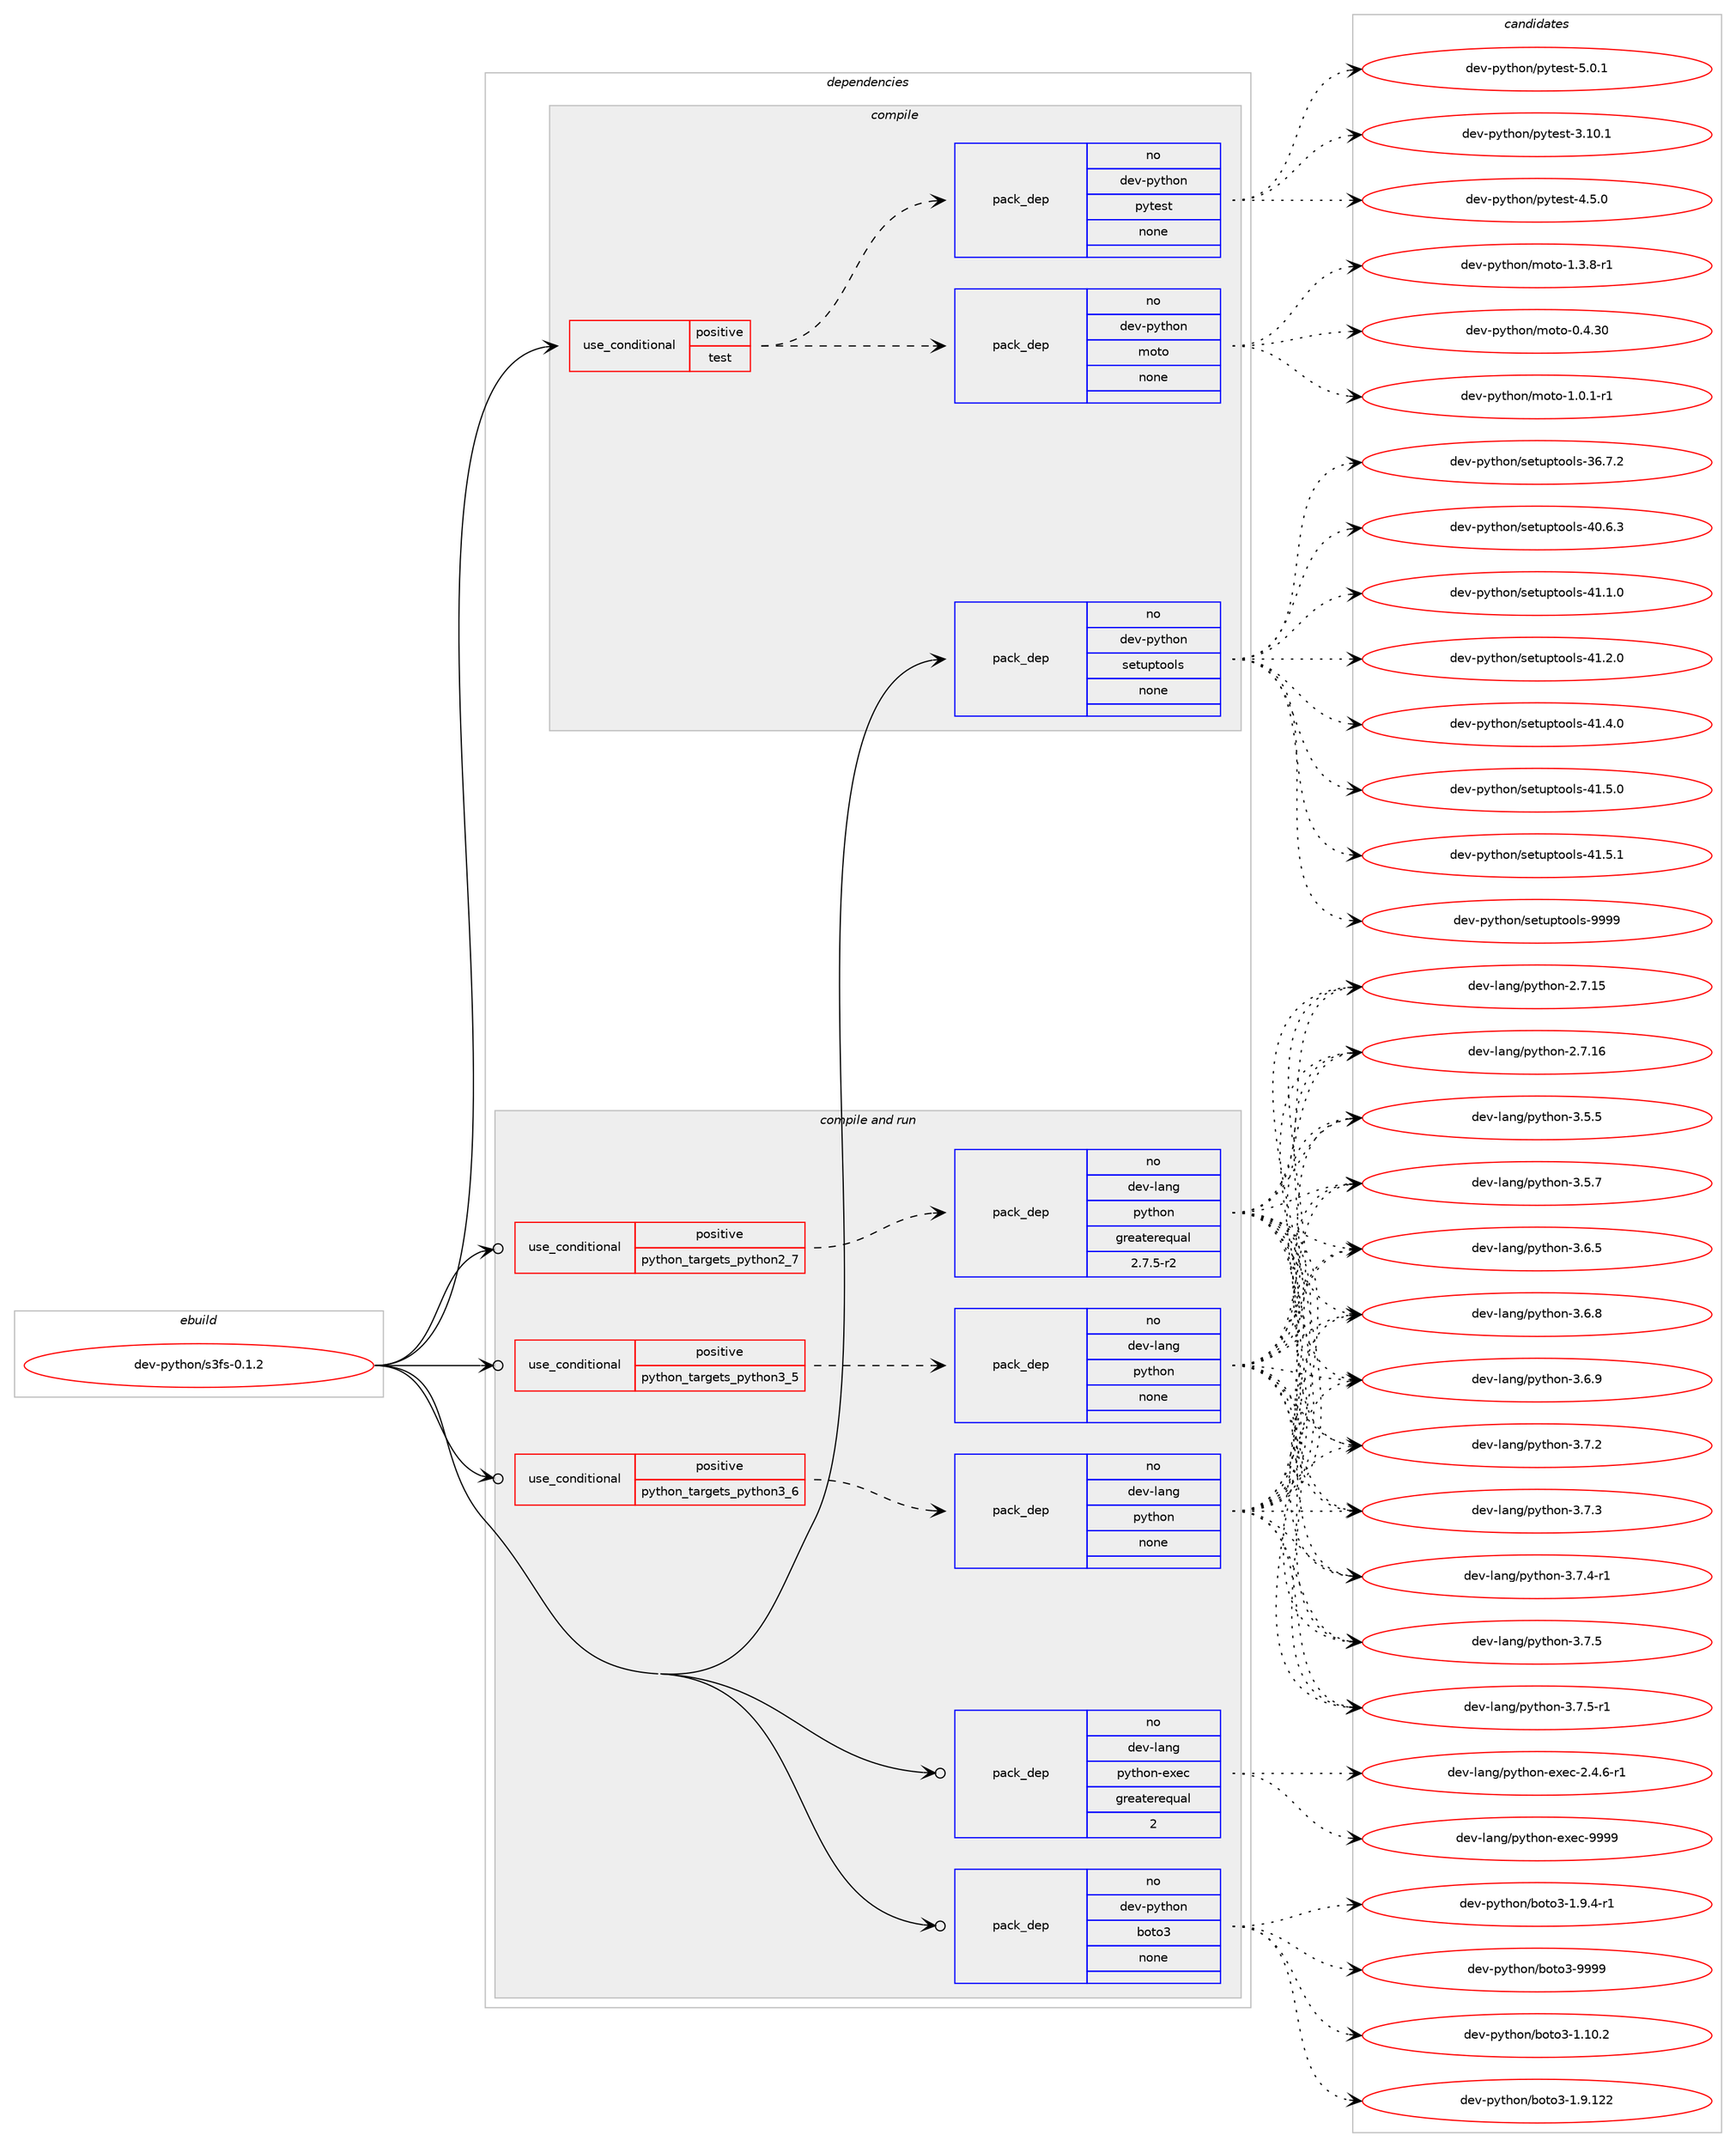digraph prolog {

# *************
# Graph options
# *************

newrank=true;
concentrate=true;
compound=true;
graph [rankdir=LR,fontname=Helvetica,fontsize=10,ranksep=1.5];#, ranksep=2.5, nodesep=0.2];
edge  [arrowhead=vee];
node  [fontname=Helvetica,fontsize=10];

# **********
# The ebuild
# **********

subgraph cluster_leftcol {
color=gray;
rank=same;
label=<<i>ebuild</i>>;
id [label="dev-python/s3fs-0.1.2", color=red, width=4, href="../dev-python/s3fs-0.1.2.svg"];
}

# ****************
# The dependencies
# ****************

subgraph cluster_midcol {
color=gray;
label=<<i>dependencies</i>>;
subgraph cluster_compile {
fillcolor="#eeeeee";
style=filled;
label=<<i>compile</i>>;
subgraph cond148980 {
dependency636206 [label=<<TABLE BORDER="0" CELLBORDER="1" CELLSPACING="0" CELLPADDING="4"><TR><TD ROWSPAN="3" CELLPADDING="10">use_conditional</TD></TR><TR><TD>positive</TD></TR><TR><TD>test</TD></TR></TABLE>>, shape=none, color=red];
subgraph pack475345 {
dependency636207 [label=<<TABLE BORDER="0" CELLBORDER="1" CELLSPACING="0" CELLPADDING="4" WIDTH="220"><TR><TD ROWSPAN="6" CELLPADDING="30">pack_dep</TD></TR><TR><TD WIDTH="110">no</TD></TR><TR><TD>dev-python</TD></TR><TR><TD>moto</TD></TR><TR><TD>none</TD></TR><TR><TD></TD></TR></TABLE>>, shape=none, color=blue];
}
dependency636206:e -> dependency636207:w [weight=20,style="dashed",arrowhead="vee"];
subgraph pack475346 {
dependency636208 [label=<<TABLE BORDER="0" CELLBORDER="1" CELLSPACING="0" CELLPADDING="4" WIDTH="220"><TR><TD ROWSPAN="6" CELLPADDING="30">pack_dep</TD></TR><TR><TD WIDTH="110">no</TD></TR><TR><TD>dev-python</TD></TR><TR><TD>pytest</TD></TR><TR><TD>none</TD></TR><TR><TD></TD></TR></TABLE>>, shape=none, color=blue];
}
dependency636206:e -> dependency636208:w [weight=20,style="dashed",arrowhead="vee"];
}
id:e -> dependency636206:w [weight=20,style="solid",arrowhead="vee"];
subgraph pack475347 {
dependency636209 [label=<<TABLE BORDER="0" CELLBORDER="1" CELLSPACING="0" CELLPADDING="4" WIDTH="220"><TR><TD ROWSPAN="6" CELLPADDING="30">pack_dep</TD></TR><TR><TD WIDTH="110">no</TD></TR><TR><TD>dev-python</TD></TR><TR><TD>setuptools</TD></TR><TR><TD>none</TD></TR><TR><TD></TD></TR></TABLE>>, shape=none, color=blue];
}
id:e -> dependency636209:w [weight=20,style="solid",arrowhead="vee"];
}
subgraph cluster_compileandrun {
fillcolor="#eeeeee";
style=filled;
label=<<i>compile and run</i>>;
subgraph cond148981 {
dependency636210 [label=<<TABLE BORDER="0" CELLBORDER="1" CELLSPACING="0" CELLPADDING="4"><TR><TD ROWSPAN="3" CELLPADDING="10">use_conditional</TD></TR><TR><TD>positive</TD></TR><TR><TD>python_targets_python2_7</TD></TR></TABLE>>, shape=none, color=red];
subgraph pack475348 {
dependency636211 [label=<<TABLE BORDER="0" CELLBORDER="1" CELLSPACING="0" CELLPADDING="4" WIDTH="220"><TR><TD ROWSPAN="6" CELLPADDING="30">pack_dep</TD></TR><TR><TD WIDTH="110">no</TD></TR><TR><TD>dev-lang</TD></TR><TR><TD>python</TD></TR><TR><TD>greaterequal</TD></TR><TR><TD>2.7.5-r2</TD></TR></TABLE>>, shape=none, color=blue];
}
dependency636210:e -> dependency636211:w [weight=20,style="dashed",arrowhead="vee"];
}
id:e -> dependency636210:w [weight=20,style="solid",arrowhead="odotvee"];
subgraph cond148982 {
dependency636212 [label=<<TABLE BORDER="0" CELLBORDER="1" CELLSPACING="0" CELLPADDING="4"><TR><TD ROWSPAN="3" CELLPADDING="10">use_conditional</TD></TR><TR><TD>positive</TD></TR><TR><TD>python_targets_python3_5</TD></TR></TABLE>>, shape=none, color=red];
subgraph pack475349 {
dependency636213 [label=<<TABLE BORDER="0" CELLBORDER="1" CELLSPACING="0" CELLPADDING="4" WIDTH="220"><TR><TD ROWSPAN="6" CELLPADDING="30">pack_dep</TD></TR><TR><TD WIDTH="110">no</TD></TR><TR><TD>dev-lang</TD></TR><TR><TD>python</TD></TR><TR><TD>none</TD></TR><TR><TD></TD></TR></TABLE>>, shape=none, color=blue];
}
dependency636212:e -> dependency636213:w [weight=20,style="dashed",arrowhead="vee"];
}
id:e -> dependency636212:w [weight=20,style="solid",arrowhead="odotvee"];
subgraph cond148983 {
dependency636214 [label=<<TABLE BORDER="0" CELLBORDER="1" CELLSPACING="0" CELLPADDING="4"><TR><TD ROWSPAN="3" CELLPADDING="10">use_conditional</TD></TR><TR><TD>positive</TD></TR><TR><TD>python_targets_python3_6</TD></TR></TABLE>>, shape=none, color=red];
subgraph pack475350 {
dependency636215 [label=<<TABLE BORDER="0" CELLBORDER="1" CELLSPACING="0" CELLPADDING="4" WIDTH="220"><TR><TD ROWSPAN="6" CELLPADDING="30">pack_dep</TD></TR><TR><TD WIDTH="110">no</TD></TR><TR><TD>dev-lang</TD></TR><TR><TD>python</TD></TR><TR><TD>none</TD></TR><TR><TD></TD></TR></TABLE>>, shape=none, color=blue];
}
dependency636214:e -> dependency636215:w [weight=20,style="dashed",arrowhead="vee"];
}
id:e -> dependency636214:w [weight=20,style="solid",arrowhead="odotvee"];
subgraph pack475351 {
dependency636216 [label=<<TABLE BORDER="0" CELLBORDER="1" CELLSPACING="0" CELLPADDING="4" WIDTH="220"><TR><TD ROWSPAN="6" CELLPADDING="30">pack_dep</TD></TR><TR><TD WIDTH="110">no</TD></TR><TR><TD>dev-lang</TD></TR><TR><TD>python-exec</TD></TR><TR><TD>greaterequal</TD></TR><TR><TD>2</TD></TR></TABLE>>, shape=none, color=blue];
}
id:e -> dependency636216:w [weight=20,style="solid",arrowhead="odotvee"];
subgraph pack475352 {
dependency636217 [label=<<TABLE BORDER="0" CELLBORDER="1" CELLSPACING="0" CELLPADDING="4" WIDTH="220"><TR><TD ROWSPAN="6" CELLPADDING="30">pack_dep</TD></TR><TR><TD WIDTH="110">no</TD></TR><TR><TD>dev-python</TD></TR><TR><TD>boto3</TD></TR><TR><TD>none</TD></TR><TR><TD></TD></TR></TABLE>>, shape=none, color=blue];
}
id:e -> dependency636217:w [weight=20,style="solid",arrowhead="odotvee"];
}
subgraph cluster_run {
fillcolor="#eeeeee";
style=filled;
label=<<i>run</i>>;
}
}

# **************
# The candidates
# **************

subgraph cluster_choices {
rank=same;
color=gray;
label=<<i>candidates</i>>;

subgraph choice475345 {
color=black;
nodesep=1;
choice100101118451121211161041111104710911111611145484652465148 [label="dev-python/moto-0.4.30", color=red, width=4,href="../dev-python/moto-0.4.30.svg"];
choice10010111845112121116104111110471091111161114549464846494511449 [label="dev-python/moto-1.0.1-r1", color=red, width=4,href="../dev-python/moto-1.0.1-r1.svg"];
choice10010111845112121116104111110471091111161114549465146564511449 [label="dev-python/moto-1.3.8-r1", color=red, width=4,href="../dev-python/moto-1.3.8-r1.svg"];
dependency636207:e -> choice100101118451121211161041111104710911111611145484652465148:w [style=dotted,weight="100"];
dependency636207:e -> choice10010111845112121116104111110471091111161114549464846494511449:w [style=dotted,weight="100"];
dependency636207:e -> choice10010111845112121116104111110471091111161114549465146564511449:w [style=dotted,weight="100"];
}
subgraph choice475346 {
color=black;
nodesep=1;
choice100101118451121211161041111104711212111610111511645514649484649 [label="dev-python/pytest-3.10.1", color=red, width=4,href="../dev-python/pytest-3.10.1.svg"];
choice1001011184511212111610411111047112121116101115116455246534648 [label="dev-python/pytest-4.5.0", color=red, width=4,href="../dev-python/pytest-4.5.0.svg"];
choice1001011184511212111610411111047112121116101115116455346484649 [label="dev-python/pytest-5.0.1", color=red, width=4,href="../dev-python/pytest-5.0.1.svg"];
dependency636208:e -> choice100101118451121211161041111104711212111610111511645514649484649:w [style=dotted,weight="100"];
dependency636208:e -> choice1001011184511212111610411111047112121116101115116455246534648:w [style=dotted,weight="100"];
dependency636208:e -> choice1001011184511212111610411111047112121116101115116455346484649:w [style=dotted,weight="100"];
}
subgraph choice475347 {
color=black;
nodesep=1;
choice100101118451121211161041111104711510111611711211611111110811545515446554650 [label="dev-python/setuptools-36.7.2", color=red, width=4,href="../dev-python/setuptools-36.7.2.svg"];
choice100101118451121211161041111104711510111611711211611111110811545524846544651 [label="dev-python/setuptools-40.6.3", color=red, width=4,href="../dev-python/setuptools-40.6.3.svg"];
choice100101118451121211161041111104711510111611711211611111110811545524946494648 [label="dev-python/setuptools-41.1.0", color=red, width=4,href="../dev-python/setuptools-41.1.0.svg"];
choice100101118451121211161041111104711510111611711211611111110811545524946504648 [label="dev-python/setuptools-41.2.0", color=red, width=4,href="../dev-python/setuptools-41.2.0.svg"];
choice100101118451121211161041111104711510111611711211611111110811545524946524648 [label="dev-python/setuptools-41.4.0", color=red, width=4,href="../dev-python/setuptools-41.4.0.svg"];
choice100101118451121211161041111104711510111611711211611111110811545524946534648 [label="dev-python/setuptools-41.5.0", color=red, width=4,href="../dev-python/setuptools-41.5.0.svg"];
choice100101118451121211161041111104711510111611711211611111110811545524946534649 [label="dev-python/setuptools-41.5.1", color=red, width=4,href="../dev-python/setuptools-41.5.1.svg"];
choice10010111845112121116104111110471151011161171121161111111081154557575757 [label="dev-python/setuptools-9999", color=red, width=4,href="../dev-python/setuptools-9999.svg"];
dependency636209:e -> choice100101118451121211161041111104711510111611711211611111110811545515446554650:w [style=dotted,weight="100"];
dependency636209:e -> choice100101118451121211161041111104711510111611711211611111110811545524846544651:w [style=dotted,weight="100"];
dependency636209:e -> choice100101118451121211161041111104711510111611711211611111110811545524946494648:w [style=dotted,weight="100"];
dependency636209:e -> choice100101118451121211161041111104711510111611711211611111110811545524946504648:w [style=dotted,weight="100"];
dependency636209:e -> choice100101118451121211161041111104711510111611711211611111110811545524946524648:w [style=dotted,weight="100"];
dependency636209:e -> choice100101118451121211161041111104711510111611711211611111110811545524946534648:w [style=dotted,weight="100"];
dependency636209:e -> choice100101118451121211161041111104711510111611711211611111110811545524946534649:w [style=dotted,weight="100"];
dependency636209:e -> choice10010111845112121116104111110471151011161171121161111111081154557575757:w [style=dotted,weight="100"];
}
subgraph choice475348 {
color=black;
nodesep=1;
choice10010111845108971101034711212111610411111045504655464953 [label="dev-lang/python-2.7.15", color=red, width=4,href="../dev-lang/python-2.7.15.svg"];
choice10010111845108971101034711212111610411111045504655464954 [label="dev-lang/python-2.7.16", color=red, width=4,href="../dev-lang/python-2.7.16.svg"];
choice100101118451089711010347112121116104111110455146534653 [label="dev-lang/python-3.5.5", color=red, width=4,href="../dev-lang/python-3.5.5.svg"];
choice100101118451089711010347112121116104111110455146534655 [label="dev-lang/python-3.5.7", color=red, width=4,href="../dev-lang/python-3.5.7.svg"];
choice100101118451089711010347112121116104111110455146544653 [label="dev-lang/python-3.6.5", color=red, width=4,href="../dev-lang/python-3.6.5.svg"];
choice100101118451089711010347112121116104111110455146544656 [label="dev-lang/python-3.6.8", color=red, width=4,href="../dev-lang/python-3.6.8.svg"];
choice100101118451089711010347112121116104111110455146544657 [label="dev-lang/python-3.6.9", color=red, width=4,href="../dev-lang/python-3.6.9.svg"];
choice100101118451089711010347112121116104111110455146554650 [label="dev-lang/python-3.7.2", color=red, width=4,href="../dev-lang/python-3.7.2.svg"];
choice100101118451089711010347112121116104111110455146554651 [label="dev-lang/python-3.7.3", color=red, width=4,href="../dev-lang/python-3.7.3.svg"];
choice1001011184510897110103471121211161041111104551465546524511449 [label="dev-lang/python-3.7.4-r1", color=red, width=4,href="../dev-lang/python-3.7.4-r1.svg"];
choice100101118451089711010347112121116104111110455146554653 [label="dev-lang/python-3.7.5", color=red, width=4,href="../dev-lang/python-3.7.5.svg"];
choice1001011184510897110103471121211161041111104551465546534511449 [label="dev-lang/python-3.7.5-r1", color=red, width=4,href="../dev-lang/python-3.7.5-r1.svg"];
dependency636211:e -> choice10010111845108971101034711212111610411111045504655464953:w [style=dotted,weight="100"];
dependency636211:e -> choice10010111845108971101034711212111610411111045504655464954:w [style=dotted,weight="100"];
dependency636211:e -> choice100101118451089711010347112121116104111110455146534653:w [style=dotted,weight="100"];
dependency636211:e -> choice100101118451089711010347112121116104111110455146534655:w [style=dotted,weight="100"];
dependency636211:e -> choice100101118451089711010347112121116104111110455146544653:w [style=dotted,weight="100"];
dependency636211:e -> choice100101118451089711010347112121116104111110455146544656:w [style=dotted,weight="100"];
dependency636211:e -> choice100101118451089711010347112121116104111110455146544657:w [style=dotted,weight="100"];
dependency636211:e -> choice100101118451089711010347112121116104111110455146554650:w [style=dotted,weight="100"];
dependency636211:e -> choice100101118451089711010347112121116104111110455146554651:w [style=dotted,weight="100"];
dependency636211:e -> choice1001011184510897110103471121211161041111104551465546524511449:w [style=dotted,weight="100"];
dependency636211:e -> choice100101118451089711010347112121116104111110455146554653:w [style=dotted,weight="100"];
dependency636211:e -> choice1001011184510897110103471121211161041111104551465546534511449:w [style=dotted,weight="100"];
}
subgraph choice475349 {
color=black;
nodesep=1;
choice10010111845108971101034711212111610411111045504655464953 [label="dev-lang/python-2.7.15", color=red, width=4,href="../dev-lang/python-2.7.15.svg"];
choice10010111845108971101034711212111610411111045504655464954 [label="dev-lang/python-2.7.16", color=red, width=4,href="../dev-lang/python-2.7.16.svg"];
choice100101118451089711010347112121116104111110455146534653 [label="dev-lang/python-3.5.5", color=red, width=4,href="../dev-lang/python-3.5.5.svg"];
choice100101118451089711010347112121116104111110455146534655 [label="dev-lang/python-3.5.7", color=red, width=4,href="../dev-lang/python-3.5.7.svg"];
choice100101118451089711010347112121116104111110455146544653 [label="dev-lang/python-3.6.5", color=red, width=4,href="../dev-lang/python-3.6.5.svg"];
choice100101118451089711010347112121116104111110455146544656 [label="dev-lang/python-3.6.8", color=red, width=4,href="../dev-lang/python-3.6.8.svg"];
choice100101118451089711010347112121116104111110455146544657 [label="dev-lang/python-3.6.9", color=red, width=4,href="../dev-lang/python-3.6.9.svg"];
choice100101118451089711010347112121116104111110455146554650 [label="dev-lang/python-3.7.2", color=red, width=4,href="../dev-lang/python-3.7.2.svg"];
choice100101118451089711010347112121116104111110455146554651 [label="dev-lang/python-3.7.3", color=red, width=4,href="../dev-lang/python-3.7.3.svg"];
choice1001011184510897110103471121211161041111104551465546524511449 [label="dev-lang/python-3.7.4-r1", color=red, width=4,href="../dev-lang/python-3.7.4-r1.svg"];
choice100101118451089711010347112121116104111110455146554653 [label="dev-lang/python-3.7.5", color=red, width=4,href="../dev-lang/python-3.7.5.svg"];
choice1001011184510897110103471121211161041111104551465546534511449 [label="dev-lang/python-3.7.5-r1", color=red, width=4,href="../dev-lang/python-3.7.5-r1.svg"];
dependency636213:e -> choice10010111845108971101034711212111610411111045504655464953:w [style=dotted,weight="100"];
dependency636213:e -> choice10010111845108971101034711212111610411111045504655464954:w [style=dotted,weight="100"];
dependency636213:e -> choice100101118451089711010347112121116104111110455146534653:w [style=dotted,weight="100"];
dependency636213:e -> choice100101118451089711010347112121116104111110455146534655:w [style=dotted,weight="100"];
dependency636213:e -> choice100101118451089711010347112121116104111110455146544653:w [style=dotted,weight="100"];
dependency636213:e -> choice100101118451089711010347112121116104111110455146544656:w [style=dotted,weight="100"];
dependency636213:e -> choice100101118451089711010347112121116104111110455146544657:w [style=dotted,weight="100"];
dependency636213:e -> choice100101118451089711010347112121116104111110455146554650:w [style=dotted,weight="100"];
dependency636213:e -> choice100101118451089711010347112121116104111110455146554651:w [style=dotted,weight="100"];
dependency636213:e -> choice1001011184510897110103471121211161041111104551465546524511449:w [style=dotted,weight="100"];
dependency636213:e -> choice100101118451089711010347112121116104111110455146554653:w [style=dotted,weight="100"];
dependency636213:e -> choice1001011184510897110103471121211161041111104551465546534511449:w [style=dotted,weight="100"];
}
subgraph choice475350 {
color=black;
nodesep=1;
choice10010111845108971101034711212111610411111045504655464953 [label="dev-lang/python-2.7.15", color=red, width=4,href="../dev-lang/python-2.7.15.svg"];
choice10010111845108971101034711212111610411111045504655464954 [label="dev-lang/python-2.7.16", color=red, width=4,href="../dev-lang/python-2.7.16.svg"];
choice100101118451089711010347112121116104111110455146534653 [label="dev-lang/python-3.5.5", color=red, width=4,href="../dev-lang/python-3.5.5.svg"];
choice100101118451089711010347112121116104111110455146534655 [label="dev-lang/python-3.5.7", color=red, width=4,href="../dev-lang/python-3.5.7.svg"];
choice100101118451089711010347112121116104111110455146544653 [label="dev-lang/python-3.6.5", color=red, width=4,href="../dev-lang/python-3.6.5.svg"];
choice100101118451089711010347112121116104111110455146544656 [label="dev-lang/python-3.6.8", color=red, width=4,href="../dev-lang/python-3.6.8.svg"];
choice100101118451089711010347112121116104111110455146544657 [label="dev-lang/python-3.6.9", color=red, width=4,href="../dev-lang/python-3.6.9.svg"];
choice100101118451089711010347112121116104111110455146554650 [label="dev-lang/python-3.7.2", color=red, width=4,href="../dev-lang/python-3.7.2.svg"];
choice100101118451089711010347112121116104111110455146554651 [label="dev-lang/python-3.7.3", color=red, width=4,href="../dev-lang/python-3.7.3.svg"];
choice1001011184510897110103471121211161041111104551465546524511449 [label="dev-lang/python-3.7.4-r1", color=red, width=4,href="../dev-lang/python-3.7.4-r1.svg"];
choice100101118451089711010347112121116104111110455146554653 [label="dev-lang/python-3.7.5", color=red, width=4,href="../dev-lang/python-3.7.5.svg"];
choice1001011184510897110103471121211161041111104551465546534511449 [label="dev-lang/python-3.7.5-r1", color=red, width=4,href="../dev-lang/python-3.7.5-r1.svg"];
dependency636215:e -> choice10010111845108971101034711212111610411111045504655464953:w [style=dotted,weight="100"];
dependency636215:e -> choice10010111845108971101034711212111610411111045504655464954:w [style=dotted,weight="100"];
dependency636215:e -> choice100101118451089711010347112121116104111110455146534653:w [style=dotted,weight="100"];
dependency636215:e -> choice100101118451089711010347112121116104111110455146534655:w [style=dotted,weight="100"];
dependency636215:e -> choice100101118451089711010347112121116104111110455146544653:w [style=dotted,weight="100"];
dependency636215:e -> choice100101118451089711010347112121116104111110455146544656:w [style=dotted,weight="100"];
dependency636215:e -> choice100101118451089711010347112121116104111110455146544657:w [style=dotted,weight="100"];
dependency636215:e -> choice100101118451089711010347112121116104111110455146554650:w [style=dotted,weight="100"];
dependency636215:e -> choice100101118451089711010347112121116104111110455146554651:w [style=dotted,weight="100"];
dependency636215:e -> choice1001011184510897110103471121211161041111104551465546524511449:w [style=dotted,weight="100"];
dependency636215:e -> choice100101118451089711010347112121116104111110455146554653:w [style=dotted,weight="100"];
dependency636215:e -> choice1001011184510897110103471121211161041111104551465546534511449:w [style=dotted,weight="100"];
}
subgraph choice475351 {
color=black;
nodesep=1;
choice10010111845108971101034711212111610411111045101120101994550465246544511449 [label="dev-lang/python-exec-2.4.6-r1", color=red, width=4,href="../dev-lang/python-exec-2.4.6-r1.svg"];
choice10010111845108971101034711212111610411111045101120101994557575757 [label="dev-lang/python-exec-9999", color=red, width=4,href="../dev-lang/python-exec-9999.svg"];
dependency636216:e -> choice10010111845108971101034711212111610411111045101120101994550465246544511449:w [style=dotted,weight="100"];
dependency636216:e -> choice10010111845108971101034711212111610411111045101120101994557575757:w [style=dotted,weight="100"];
}
subgraph choice475352 {
color=black;
nodesep=1;
choice1001011184511212111610411111047981111161115145494649484650 [label="dev-python/boto3-1.10.2", color=red, width=4,href="../dev-python/boto3-1.10.2.svg"];
choice100101118451121211161041111104798111116111514549465746495050 [label="dev-python/boto3-1.9.122", color=red, width=4,href="../dev-python/boto3-1.9.122.svg"];
choice100101118451121211161041111104798111116111514549465746524511449 [label="dev-python/boto3-1.9.4-r1", color=red, width=4,href="../dev-python/boto3-1.9.4-r1.svg"];
choice100101118451121211161041111104798111116111514557575757 [label="dev-python/boto3-9999", color=red, width=4,href="../dev-python/boto3-9999.svg"];
dependency636217:e -> choice1001011184511212111610411111047981111161115145494649484650:w [style=dotted,weight="100"];
dependency636217:e -> choice100101118451121211161041111104798111116111514549465746495050:w [style=dotted,weight="100"];
dependency636217:e -> choice100101118451121211161041111104798111116111514549465746524511449:w [style=dotted,weight="100"];
dependency636217:e -> choice100101118451121211161041111104798111116111514557575757:w [style=dotted,weight="100"];
}
}

}
